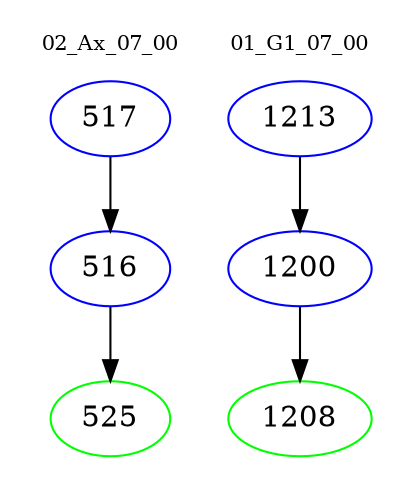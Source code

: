 digraph{
subgraph cluster_0 {
color = white
label = "02_Ax_07_00";
fontsize=10;
T0_517 [label="517", color="blue"]
T0_517 -> T0_516 [color="black"]
T0_516 [label="516", color="blue"]
T0_516 -> T0_525 [color="black"]
T0_525 [label="525", color="green"]
}
subgraph cluster_1 {
color = white
label = "01_G1_07_00";
fontsize=10;
T1_1213 [label="1213", color="blue"]
T1_1213 -> T1_1200 [color="black"]
T1_1200 [label="1200", color="blue"]
T1_1200 -> T1_1208 [color="black"]
T1_1208 [label="1208", color="green"]
}
}
